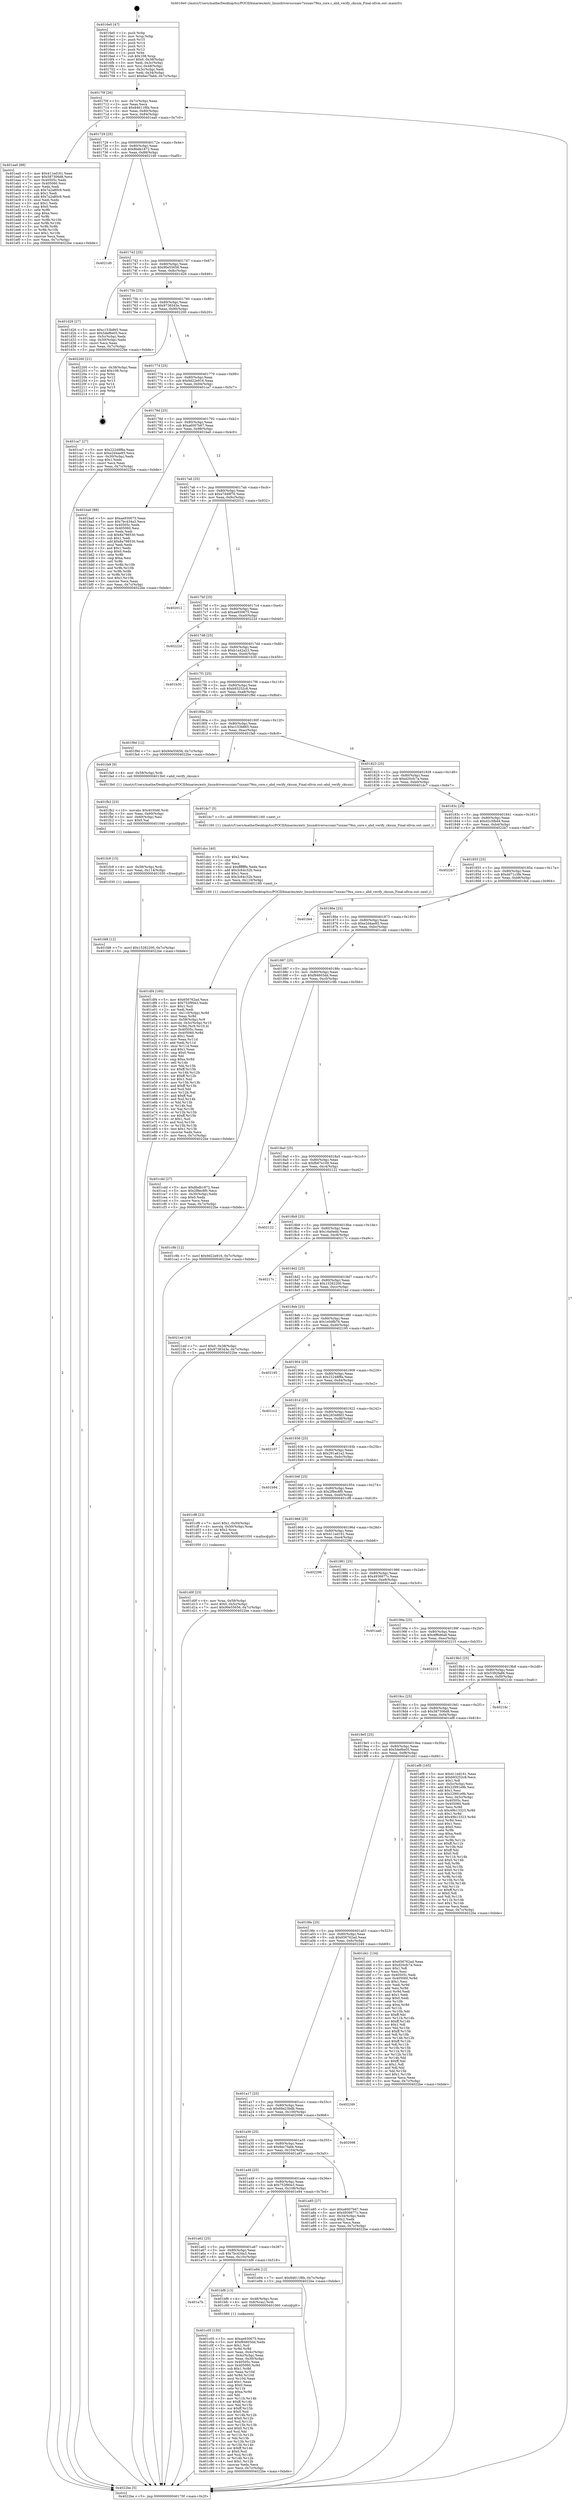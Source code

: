digraph "0x4016e0" {
  label = "0x4016e0 (/mnt/c/Users/mathe/Desktop/tcc/POCII/binaries/extr_linuxdriversscsiaic7xxxaic79xx_core.c_ahd_verify_cksum_Final-ollvm.out::main(0))"
  labelloc = "t"
  node[shape=record]

  Entry [label="",width=0.3,height=0.3,shape=circle,fillcolor=black,style=filled]
  "0x40170f" [label="{
     0x40170f [26]\l
     | [instrs]\l
     &nbsp;&nbsp;0x40170f \<+3\>: mov -0x7c(%rbp),%eax\l
     &nbsp;&nbsp;0x401712 \<+2\>: mov %eax,%ecx\l
     &nbsp;&nbsp;0x401714 \<+6\>: sub $0x84611f6b,%ecx\l
     &nbsp;&nbsp;0x40171a \<+3\>: mov %eax,-0x80(%rbp)\l
     &nbsp;&nbsp;0x40171d \<+6\>: mov %ecx,-0x84(%rbp)\l
     &nbsp;&nbsp;0x401723 \<+6\>: je 0000000000401ea0 \<main+0x7c0\>\l
  }"]
  "0x401ea0" [label="{
     0x401ea0 [88]\l
     | [instrs]\l
     &nbsp;&nbsp;0x401ea0 \<+5\>: mov $0x411ed161,%eax\l
     &nbsp;&nbsp;0x401ea5 \<+5\>: mov $0x587306d8,%ecx\l
     &nbsp;&nbsp;0x401eaa \<+7\>: mov 0x40505c,%edx\l
     &nbsp;&nbsp;0x401eb1 \<+7\>: mov 0x405060,%esi\l
     &nbsp;&nbsp;0x401eb8 \<+2\>: mov %edx,%edi\l
     &nbsp;&nbsp;0x401eba \<+6\>: sub $0x7a2a80c9,%edi\l
     &nbsp;&nbsp;0x401ec0 \<+3\>: sub $0x1,%edi\l
     &nbsp;&nbsp;0x401ec3 \<+6\>: add $0x7a2a80c9,%edi\l
     &nbsp;&nbsp;0x401ec9 \<+3\>: imul %edi,%edx\l
     &nbsp;&nbsp;0x401ecc \<+3\>: and $0x1,%edx\l
     &nbsp;&nbsp;0x401ecf \<+3\>: cmp $0x0,%edx\l
     &nbsp;&nbsp;0x401ed2 \<+4\>: sete %r8b\l
     &nbsp;&nbsp;0x401ed6 \<+3\>: cmp $0xa,%esi\l
     &nbsp;&nbsp;0x401ed9 \<+4\>: setl %r9b\l
     &nbsp;&nbsp;0x401edd \<+3\>: mov %r8b,%r10b\l
     &nbsp;&nbsp;0x401ee0 \<+3\>: and %r9b,%r10b\l
     &nbsp;&nbsp;0x401ee3 \<+3\>: xor %r9b,%r8b\l
     &nbsp;&nbsp;0x401ee6 \<+3\>: or %r8b,%r10b\l
     &nbsp;&nbsp;0x401ee9 \<+4\>: test $0x1,%r10b\l
     &nbsp;&nbsp;0x401eed \<+3\>: cmovne %ecx,%eax\l
     &nbsp;&nbsp;0x401ef0 \<+3\>: mov %eax,-0x7c(%rbp)\l
     &nbsp;&nbsp;0x401ef3 \<+5\>: jmp 00000000004022be \<main+0xbde\>\l
  }"]
  "0x401729" [label="{
     0x401729 [25]\l
     | [instrs]\l
     &nbsp;&nbsp;0x401729 \<+5\>: jmp 000000000040172e \<main+0x4e\>\l
     &nbsp;&nbsp;0x40172e \<+3\>: mov -0x80(%rbp),%eax\l
     &nbsp;&nbsp;0x401731 \<+5\>: sub $0x8bdb1872,%eax\l
     &nbsp;&nbsp;0x401736 \<+6\>: mov %eax,-0x88(%rbp)\l
     &nbsp;&nbsp;0x40173c \<+6\>: je 00000000004021d0 \<main+0xaf0\>\l
  }"]
  Exit [label="",width=0.3,height=0.3,shape=circle,fillcolor=black,style=filled,peripheries=2]
  "0x4021d0" [label="{
     0x4021d0\l
  }", style=dashed]
  "0x401742" [label="{
     0x401742 [25]\l
     | [instrs]\l
     &nbsp;&nbsp;0x401742 \<+5\>: jmp 0000000000401747 \<main+0x67\>\l
     &nbsp;&nbsp;0x401747 \<+3\>: mov -0x80(%rbp),%eax\l
     &nbsp;&nbsp;0x40174a \<+5\>: sub $0x90e55656,%eax\l
     &nbsp;&nbsp;0x40174f \<+6\>: mov %eax,-0x8c(%rbp)\l
     &nbsp;&nbsp;0x401755 \<+6\>: je 0000000000401d26 \<main+0x646\>\l
  }"]
  "0x401fd8" [label="{
     0x401fd8 [12]\l
     | [instrs]\l
     &nbsp;&nbsp;0x401fd8 \<+7\>: movl $0x15282200,-0x7c(%rbp)\l
     &nbsp;&nbsp;0x401fdf \<+5\>: jmp 00000000004022be \<main+0xbde\>\l
  }"]
  "0x401d26" [label="{
     0x401d26 [27]\l
     | [instrs]\l
     &nbsp;&nbsp;0x401d26 \<+5\>: mov $0xc153b865,%eax\l
     &nbsp;&nbsp;0x401d2b \<+5\>: mov $0x5def6e05,%ecx\l
     &nbsp;&nbsp;0x401d30 \<+3\>: mov -0x5c(%rbp),%edx\l
     &nbsp;&nbsp;0x401d33 \<+3\>: cmp -0x50(%rbp),%edx\l
     &nbsp;&nbsp;0x401d36 \<+3\>: cmovl %ecx,%eax\l
     &nbsp;&nbsp;0x401d39 \<+3\>: mov %eax,-0x7c(%rbp)\l
     &nbsp;&nbsp;0x401d3c \<+5\>: jmp 00000000004022be \<main+0xbde\>\l
  }"]
  "0x40175b" [label="{
     0x40175b [25]\l
     | [instrs]\l
     &nbsp;&nbsp;0x40175b \<+5\>: jmp 0000000000401760 \<main+0x80\>\l
     &nbsp;&nbsp;0x401760 \<+3\>: mov -0x80(%rbp),%eax\l
     &nbsp;&nbsp;0x401763 \<+5\>: sub $0x9738343e,%eax\l
     &nbsp;&nbsp;0x401768 \<+6\>: mov %eax,-0x90(%rbp)\l
     &nbsp;&nbsp;0x40176e \<+6\>: je 0000000000402200 \<main+0xb20\>\l
  }"]
  "0x401fc9" [label="{
     0x401fc9 [15]\l
     | [instrs]\l
     &nbsp;&nbsp;0x401fc9 \<+4\>: mov -0x58(%rbp),%rdi\l
     &nbsp;&nbsp;0x401fcd \<+6\>: mov %eax,-0x114(%rbp)\l
     &nbsp;&nbsp;0x401fd3 \<+5\>: call 0000000000401030 \<free@plt\>\l
     | [calls]\l
     &nbsp;&nbsp;0x401030 \{1\} (unknown)\l
  }"]
  "0x402200" [label="{
     0x402200 [21]\l
     | [instrs]\l
     &nbsp;&nbsp;0x402200 \<+3\>: mov -0x38(%rbp),%eax\l
     &nbsp;&nbsp;0x402203 \<+7\>: add $0x108,%rsp\l
     &nbsp;&nbsp;0x40220a \<+1\>: pop %rbx\l
     &nbsp;&nbsp;0x40220b \<+2\>: pop %r12\l
     &nbsp;&nbsp;0x40220d \<+2\>: pop %r13\l
     &nbsp;&nbsp;0x40220f \<+2\>: pop %r14\l
     &nbsp;&nbsp;0x402211 \<+2\>: pop %r15\l
     &nbsp;&nbsp;0x402213 \<+1\>: pop %rbp\l
     &nbsp;&nbsp;0x402214 \<+1\>: ret\l
  }"]
  "0x401774" [label="{
     0x401774 [25]\l
     | [instrs]\l
     &nbsp;&nbsp;0x401774 \<+5\>: jmp 0000000000401779 \<main+0x99\>\l
     &nbsp;&nbsp;0x401779 \<+3\>: mov -0x80(%rbp),%eax\l
     &nbsp;&nbsp;0x40177c \<+5\>: sub $0x9d22e916,%eax\l
     &nbsp;&nbsp;0x401781 \<+6\>: mov %eax,-0x94(%rbp)\l
     &nbsp;&nbsp;0x401787 \<+6\>: je 0000000000401ca7 \<main+0x5c7\>\l
  }"]
  "0x401fb2" [label="{
     0x401fb2 [23]\l
     | [instrs]\l
     &nbsp;&nbsp;0x401fb2 \<+10\>: movabs $0x4030d6,%rdi\l
     &nbsp;&nbsp;0x401fbc \<+3\>: mov %eax,-0x60(%rbp)\l
     &nbsp;&nbsp;0x401fbf \<+3\>: mov -0x60(%rbp),%esi\l
     &nbsp;&nbsp;0x401fc2 \<+2\>: mov $0x0,%al\l
     &nbsp;&nbsp;0x401fc4 \<+5\>: call 0000000000401040 \<printf@plt\>\l
     | [calls]\l
     &nbsp;&nbsp;0x401040 \{1\} (unknown)\l
  }"]
  "0x401ca7" [label="{
     0x401ca7 [27]\l
     | [instrs]\l
     &nbsp;&nbsp;0x401ca7 \<+5\>: mov $0x22248f8a,%eax\l
     &nbsp;&nbsp;0x401cac \<+5\>: mov $0xe2d4ae85,%ecx\l
     &nbsp;&nbsp;0x401cb1 \<+3\>: mov -0x30(%rbp),%edx\l
     &nbsp;&nbsp;0x401cb4 \<+3\>: cmp $0x1,%edx\l
     &nbsp;&nbsp;0x401cb7 \<+3\>: cmovl %ecx,%eax\l
     &nbsp;&nbsp;0x401cba \<+3\>: mov %eax,-0x7c(%rbp)\l
     &nbsp;&nbsp;0x401cbd \<+5\>: jmp 00000000004022be \<main+0xbde\>\l
  }"]
  "0x40178d" [label="{
     0x40178d [25]\l
     | [instrs]\l
     &nbsp;&nbsp;0x40178d \<+5\>: jmp 0000000000401792 \<main+0xb2\>\l
     &nbsp;&nbsp;0x401792 \<+3\>: mov -0x80(%rbp),%eax\l
     &nbsp;&nbsp;0x401795 \<+5\>: sub $0xa6007b67,%eax\l
     &nbsp;&nbsp;0x40179a \<+6\>: mov %eax,-0x98(%rbp)\l
     &nbsp;&nbsp;0x4017a0 \<+6\>: je 0000000000401ba0 \<main+0x4c0\>\l
  }"]
  "0x401df4" [label="{
     0x401df4 [160]\l
     | [instrs]\l
     &nbsp;&nbsp;0x401df4 \<+5\>: mov $0x656762ad,%ecx\l
     &nbsp;&nbsp;0x401df9 \<+5\>: mov $0x752f90e3,%edx\l
     &nbsp;&nbsp;0x401dfe \<+3\>: mov $0x1,%sil\l
     &nbsp;&nbsp;0x401e01 \<+2\>: xor %edi,%edi\l
     &nbsp;&nbsp;0x401e03 \<+7\>: mov -0x110(%rbp),%r8d\l
     &nbsp;&nbsp;0x401e0a \<+4\>: imul %eax,%r8d\l
     &nbsp;&nbsp;0x401e0e \<+4\>: mov -0x58(%rbp),%r9\l
     &nbsp;&nbsp;0x401e12 \<+4\>: movslq -0x5c(%rbp),%r10\l
     &nbsp;&nbsp;0x401e16 \<+4\>: mov %r8d,(%r9,%r10,4)\l
     &nbsp;&nbsp;0x401e1a \<+7\>: mov 0x40505c,%eax\l
     &nbsp;&nbsp;0x401e21 \<+8\>: mov 0x405060,%r8d\l
     &nbsp;&nbsp;0x401e29 \<+3\>: sub $0x1,%edi\l
     &nbsp;&nbsp;0x401e2c \<+3\>: mov %eax,%r11d\l
     &nbsp;&nbsp;0x401e2f \<+3\>: add %edi,%r11d\l
     &nbsp;&nbsp;0x401e32 \<+4\>: imul %r11d,%eax\l
     &nbsp;&nbsp;0x401e36 \<+3\>: and $0x1,%eax\l
     &nbsp;&nbsp;0x401e39 \<+3\>: cmp $0x0,%eax\l
     &nbsp;&nbsp;0x401e3c \<+3\>: sete %bl\l
     &nbsp;&nbsp;0x401e3f \<+4\>: cmp $0xa,%r8d\l
     &nbsp;&nbsp;0x401e43 \<+4\>: setl %r14b\l
     &nbsp;&nbsp;0x401e47 \<+3\>: mov %bl,%r15b\l
     &nbsp;&nbsp;0x401e4a \<+4\>: xor $0xff,%r15b\l
     &nbsp;&nbsp;0x401e4e \<+3\>: mov %r14b,%r12b\l
     &nbsp;&nbsp;0x401e51 \<+4\>: xor $0xff,%r12b\l
     &nbsp;&nbsp;0x401e55 \<+4\>: xor $0x1,%sil\l
     &nbsp;&nbsp;0x401e59 \<+3\>: mov %r15b,%r13b\l
     &nbsp;&nbsp;0x401e5c \<+4\>: and $0xff,%r13b\l
     &nbsp;&nbsp;0x401e60 \<+3\>: and %sil,%bl\l
     &nbsp;&nbsp;0x401e63 \<+3\>: mov %r12b,%al\l
     &nbsp;&nbsp;0x401e66 \<+2\>: and $0xff,%al\l
     &nbsp;&nbsp;0x401e68 \<+3\>: and %sil,%r14b\l
     &nbsp;&nbsp;0x401e6b \<+3\>: or %bl,%r13b\l
     &nbsp;&nbsp;0x401e6e \<+3\>: or %r14b,%al\l
     &nbsp;&nbsp;0x401e71 \<+3\>: xor %al,%r13b\l
     &nbsp;&nbsp;0x401e74 \<+3\>: or %r12b,%r15b\l
     &nbsp;&nbsp;0x401e77 \<+4\>: xor $0xff,%r15b\l
     &nbsp;&nbsp;0x401e7b \<+4\>: or $0x1,%sil\l
     &nbsp;&nbsp;0x401e7f \<+3\>: and %sil,%r15b\l
     &nbsp;&nbsp;0x401e82 \<+3\>: or %r15b,%r13b\l
     &nbsp;&nbsp;0x401e85 \<+4\>: test $0x1,%r13b\l
     &nbsp;&nbsp;0x401e89 \<+3\>: cmovne %edx,%ecx\l
     &nbsp;&nbsp;0x401e8c \<+3\>: mov %ecx,-0x7c(%rbp)\l
     &nbsp;&nbsp;0x401e8f \<+5\>: jmp 00000000004022be \<main+0xbde\>\l
  }"]
  "0x401ba0" [label="{
     0x401ba0 [88]\l
     | [instrs]\l
     &nbsp;&nbsp;0x401ba0 \<+5\>: mov $0xae930675,%eax\l
     &nbsp;&nbsp;0x401ba5 \<+5\>: mov $0x7bc434a3,%ecx\l
     &nbsp;&nbsp;0x401baa \<+7\>: mov 0x40505c,%edx\l
     &nbsp;&nbsp;0x401bb1 \<+7\>: mov 0x405060,%esi\l
     &nbsp;&nbsp;0x401bb8 \<+2\>: mov %edx,%edi\l
     &nbsp;&nbsp;0x401bba \<+6\>: sub $0x8a798530,%edi\l
     &nbsp;&nbsp;0x401bc0 \<+3\>: sub $0x1,%edi\l
     &nbsp;&nbsp;0x401bc3 \<+6\>: add $0x8a798530,%edi\l
     &nbsp;&nbsp;0x401bc9 \<+3\>: imul %edi,%edx\l
     &nbsp;&nbsp;0x401bcc \<+3\>: and $0x1,%edx\l
     &nbsp;&nbsp;0x401bcf \<+3\>: cmp $0x0,%edx\l
     &nbsp;&nbsp;0x401bd2 \<+4\>: sete %r8b\l
     &nbsp;&nbsp;0x401bd6 \<+3\>: cmp $0xa,%esi\l
     &nbsp;&nbsp;0x401bd9 \<+4\>: setl %r9b\l
     &nbsp;&nbsp;0x401bdd \<+3\>: mov %r8b,%r10b\l
     &nbsp;&nbsp;0x401be0 \<+3\>: and %r9b,%r10b\l
     &nbsp;&nbsp;0x401be3 \<+3\>: xor %r9b,%r8b\l
     &nbsp;&nbsp;0x401be6 \<+3\>: or %r8b,%r10b\l
     &nbsp;&nbsp;0x401be9 \<+4\>: test $0x1,%r10b\l
     &nbsp;&nbsp;0x401bed \<+3\>: cmovne %ecx,%eax\l
     &nbsp;&nbsp;0x401bf0 \<+3\>: mov %eax,-0x7c(%rbp)\l
     &nbsp;&nbsp;0x401bf3 \<+5\>: jmp 00000000004022be \<main+0xbde\>\l
  }"]
  "0x4017a6" [label="{
     0x4017a6 [25]\l
     | [instrs]\l
     &nbsp;&nbsp;0x4017a6 \<+5\>: jmp 00000000004017ab \<main+0xcb\>\l
     &nbsp;&nbsp;0x4017ab \<+3\>: mov -0x80(%rbp),%eax\l
     &nbsp;&nbsp;0x4017ae \<+5\>: sub $0xa7d49f76,%eax\l
     &nbsp;&nbsp;0x4017b3 \<+6\>: mov %eax,-0x9c(%rbp)\l
     &nbsp;&nbsp;0x4017b9 \<+6\>: je 0000000000402012 \<main+0x932\>\l
  }"]
  "0x401dcc" [label="{
     0x401dcc [40]\l
     | [instrs]\l
     &nbsp;&nbsp;0x401dcc \<+5\>: mov $0x2,%ecx\l
     &nbsp;&nbsp;0x401dd1 \<+1\>: cltd\l
     &nbsp;&nbsp;0x401dd2 \<+2\>: idiv %ecx\l
     &nbsp;&nbsp;0x401dd4 \<+6\>: imul $0xfffffffe,%edx,%ecx\l
     &nbsp;&nbsp;0x401dda \<+6\>: add $0x3c64c32b,%ecx\l
     &nbsp;&nbsp;0x401de0 \<+3\>: add $0x1,%ecx\l
     &nbsp;&nbsp;0x401de3 \<+6\>: sub $0x3c64c32b,%ecx\l
     &nbsp;&nbsp;0x401de9 \<+6\>: mov %ecx,-0x110(%rbp)\l
     &nbsp;&nbsp;0x401def \<+5\>: call 0000000000401160 \<next_i\>\l
     | [calls]\l
     &nbsp;&nbsp;0x401160 \{1\} (/mnt/c/Users/mathe/Desktop/tcc/POCII/binaries/extr_linuxdriversscsiaic7xxxaic79xx_core.c_ahd_verify_cksum_Final-ollvm.out::next_i)\l
  }"]
  "0x402012" [label="{
     0x402012\l
  }", style=dashed]
  "0x4017bf" [label="{
     0x4017bf [25]\l
     | [instrs]\l
     &nbsp;&nbsp;0x4017bf \<+5\>: jmp 00000000004017c4 \<main+0xe4\>\l
     &nbsp;&nbsp;0x4017c4 \<+3\>: mov -0x80(%rbp),%eax\l
     &nbsp;&nbsp;0x4017c7 \<+5\>: sub $0xae930675,%eax\l
     &nbsp;&nbsp;0x4017cc \<+6\>: mov %eax,-0xa0(%rbp)\l
     &nbsp;&nbsp;0x4017d2 \<+6\>: je 000000000040222d \<main+0xb4d\>\l
  }"]
  "0x401d0f" [label="{
     0x401d0f [23]\l
     | [instrs]\l
     &nbsp;&nbsp;0x401d0f \<+4\>: mov %rax,-0x58(%rbp)\l
     &nbsp;&nbsp;0x401d13 \<+7\>: movl $0x0,-0x5c(%rbp)\l
     &nbsp;&nbsp;0x401d1a \<+7\>: movl $0x90e55656,-0x7c(%rbp)\l
     &nbsp;&nbsp;0x401d21 \<+5\>: jmp 00000000004022be \<main+0xbde\>\l
  }"]
  "0x40222d" [label="{
     0x40222d\l
  }", style=dashed]
  "0x4017d8" [label="{
     0x4017d8 [25]\l
     | [instrs]\l
     &nbsp;&nbsp;0x4017d8 \<+5\>: jmp 00000000004017dd \<main+0xfd\>\l
     &nbsp;&nbsp;0x4017dd \<+3\>: mov -0x80(%rbp),%eax\l
     &nbsp;&nbsp;0x4017e0 \<+5\>: sub $0xb1a42a23,%eax\l
     &nbsp;&nbsp;0x4017e5 \<+6\>: mov %eax,-0xa4(%rbp)\l
     &nbsp;&nbsp;0x4017eb \<+6\>: je 0000000000401b30 \<main+0x450\>\l
  }"]
  "0x401c05" [label="{
     0x401c05 [150]\l
     | [instrs]\l
     &nbsp;&nbsp;0x401c05 \<+5\>: mov $0xae930675,%ecx\l
     &nbsp;&nbsp;0x401c0a \<+5\>: mov $0xf94603dd,%edx\l
     &nbsp;&nbsp;0x401c0f \<+3\>: mov $0x1,%sil\l
     &nbsp;&nbsp;0x401c12 \<+3\>: xor %r8d,%r8d\l
     &nbsp;&nbsp;0x401c15 \<+3\>: mov %eax,-0x4c(%rbp)\l
     &nbsp;&nbsp;0x401c18 \<+3\>: mov -0x4c(%rbp),%eax\l
     &nbsp;&nbsp;0x401c1b \<+3\>: mov %eax,-0x30(%rbp)\l
     &nbsp;&nbsp;0x401c1e \<+7\>: mov 0x40505c,%eax\l
     &nbsp;&nbsp;0x401c25 \<+8\>: mov 0x405060,%r9d\l
     &nbsp;&nbsp;0x401c2d \<+4\>: sub $0x1,%r8d\l
     &nbsp;&nbsp;0x401c31 \<+3\>: mov %eax,%r10d\l
     &nbsp;&nbsp;0x401c34 \<+3\>: add %r8d,%r10d\l
     &nbsp;&nbsp;0x401c37 \<+4\>: imul %r10d,%eax\l
     &nbsp;&nbsp;0x401c3b \<+3\>: and $0x1,%eax\l
     &nbsp;&nbsp;0x401c3e \<+3\>: cmp $0x0,%eax\l
     &nbsp;&nbsp;0x401c41 \<+4\>: sete %r11b\l
     &nbsp;&nbsp;0x401c45 \<+4\>: cmp $0xa,%r9d\l
     &nbsp;&nbsp;0x401c49 \<+3\>: setl %bl\l
     &nbsp;&nbsp;0x401c4c \<+3\>: mov %r11b,%r14b\l
     &nbsp;&nbsp;0x401c4f \<+4\>: xor $0xff,%r14b\l
     &nbsp;&nbsp;0x401c53 \<+3\>: mov %bl,%r15b\l
     &nbsp;&nbsp;0x401c56 \<+4\>: xor $0xff,%r15b\l
     &nbsp;&nbsp;0x401c5a \<+4\>: xor $0x0,%sil\l
     &nbsp;&nbsp;0x401c5e \<+3\>: mov %r14b,%r12b\l
     &nbsp;&nbsp;0x401c61 \<+4\>: and $0x0,%r12b\l
     &nbsp;&nbsp;0x401c65 \<+3\>: and %sil,%r11b\l
     &nbsp;&nbsp;0x401c68 \<+3\>: mov %r15b,%r13b\l
     &nbsp;&nbsp;0x401c6b \<+4\>: and $0x0,%r13b\l
     &nbsp;&nbsp;0x401c6f \<+3\>: and %sil,%bl\l
     &nbsp;&nbsp;0x401c72 \<+3\>: or %r11b,%r12b\l
     &nbsp;&nbsp;0x401c75 \<+3\>: or %bl,%r13b\l
     &nbsp;&nbsp;0x401c78 \<+3\>: xor %r13b,%r12b\l
     &nbsp;&nbsp;0x401c7b \<+3\>: or %r15b,%r14b\l
     &nbsp;&nbsp;0x401c7e \<+4\>: xor $0xff,%r14b\l
     &nbsp;&nbsp;0x401c82 \<+4\>: or $0x0,%sil\l
     &nbsp;&nbsp;0x401c86 \<+3\>: and %sil,%r14b\l
     &nbsp;&nbsp;0x401c89 \<+3\>: or %r14b,%r12b\l
     &nbsp;&nbsp;0x401c8c \<+4\>: test $0x1,%r12b\l
     &nbsp;&nbsp;0x401c90 \<+3\>: cmovne %edx,%ecx\l
     &nbsp;&nbsp;0x401c93 \<+3\>: mov %ecx,-0x7c(%rbp)\l
     &nbsp;&nbsp;0x401c96 \<+5\>: jmp 00000000004022be \<main+0xbde\>\l
  }"]
  "0x401b30" [label="{
     0x401b30\l
  }", style=dashed]
  "0x4017f1" [label="{
     0x4017f1 [25]\l
     | [instrs]\l
     &nbsp;&nbsp;0x4017f1 \<+5\>: jmp 00000000004017f6 \<main+0x116\>\l
     &nbsp;&nbsp;0x4017f6 \<+3\>: mov -0x80(%rbp),%eax\l
     &nbsp;&nbsp;0x4017f9 \<+5\>: sub $0xb93252c8,%eax\l
     &nbsp;&nbsp;0x4017fe \<+6\>: mov %eax,-0xa8(%rbp)\l
     &nbsp;&nbsp;0x401804 \<+6\>: je 0000000000401f9d \<main+0x8bd\>\l
  }"]
  "0x401a7b" [label="{
     0x401a7b\l
  }", style=dashed]
  "0x401f9d" [label="{
     0x401f9d [12]\l
     | [instrs]\l
     &nbsp;&nbsp;0x401f9d \<+7\>: movl $0x90e55656,-0x7c(%rbp)\l
     &nbsp;&nbsp;0x401fa4 \<+5\>: jmp 00000000004022be \<main+0xbde\>\l
  }"]
  "0x40180a" [label="{
     0x40180a [25]\l
     | [instrs]\l
     &nbsp;&nbsp;0x40180a \<+5\>: jmp 000000000040180f \<main+0x12f\>\l
     &nbsp;&nbsp;0x40180f \<+3\>: mov -0x80(%rbp),%eax\l
     &nbsp;&nbsp;0x401812 \<+5\>: sub $0xc153b865,%eax\l
     &nbsp;&nbsp;0x401817 \<+6\>: mov %eax,-0xac(%rbp)\l
     &nbsp;&nbsp;0x40181d \<+6\>: je 0000000000401fa9 \<main+0x8c9\>\l
  }"]
  "0x401bf8" [label="{
     0x401bf8 [13]\l
     | [instrs]\l
     &nbsp;&nbsp;0x401bf8 \<+4\>: mov -0x48(%rbp),%rax\l
     &nbsp;&nbsp;0x401bfc \<+4\>: mov 0x8(%rax),%rdi\l
     &nbsp;&nbsp;0x401c00 \<+5\>: call 0000000000401060 \<atoi@plt\>\l
     | [calls]\l
     &nbsp;&nbsp;0x401060 \{1\} (unknown)\l
  }"]
  "0x401fa9" [label="{
     0x401fa9 [9]\l
     | [instrs]\l
     &nbsp;&nbsp;0x401fa9 \<+4\>: mov -0x58(%rbp),%rdi\l
     &nbsp;&nbsp;0x401fad \<+5\>: call 00000000004013b0 \<ahd_verify_cksum\>\l
     | [calls]\l
     &nbsp;&nbsp;0x4013b0 \{1\} (/mnt/c/Users/mathe/Desktop/tcc/POCII/binaries/extr_linuxdriversscsiaic7xxxaic79xx_core.c_ahd_verify_cksum_Final-ollvm.out::ahd_verify_cksum)\l
  }"]
  "0x401823" [label="{
     0x401823 [25]\l
     | [instrs]\l
     &nbsp;&nbsp;0x401823 \<+5\>: jmp 0000000000401828 \<main+0x148\>\l
     &nbsp;&nbsp;0x401828 \<+3\>: mov -0x80(%rbp),%eax\l
     &nbsp;&nbsp;0x40182b \<+5\>: sub $0xd20cfc7a,%eax\l
     &nbsp;&nbsp;0x401830 \<+6\>: mov %eax,-0xb0(%rbp)\l
     &nbsp;&nbsp;0x401836 \<+6\>: je 0000000000401dc7 \<main+0x6e7\>\l
  }"]
  "0x401a62" [label="{
     0x401a62 [25]\l
     | [instrs]\l
     &nbsp;&nbsp;0x401a62 \<+5\>: jmp 0000000000401a67 \<main+0x387\>\l
     &nbsp;&nbsp;0x401a67 \<+3\>: mov -0x80(%rbp),%eax\l
     &nbsp;&nbsp;0x401a6a \<+5\>: sub $0x7bc434a3,%eax\l
     &nbsp;&nbsp;0x401a6f \<+6\>: mov %eax,-0x10c(%rbp)\l
     &nbsp;&nbsp;0x401a75 \<+6\>: je 0000000000401bf8 \<main+0x518\>\l
  }"]
  "0x401dc7" [label="{
     0x401dc7 [5]\l
     | [instrs]\l
     &nbsp;&nbsp;0x401dc7 \<+5\>: call 0000000000401160 \<next_i\>\l
     | [calls]\l
     &nbsp;&nbsp;0x401160 \{1\} (/mnt/c/Users/mathe/Desktop/tcc/POCII/binaries/extr_linuxdriversscsiaic7xxxaic79xx_core.c_ahd_verify_cksum_Final-ollvm.out::next_i)\l
  }"]
  "0x40183c" [label="{
     0x40183c [25]\l
     | [instrs]\l
     &nbsp;&nbsp;0x40183c \<+5\>: jmp 0000000000401841 \<main+0x161\>\l
     &nbsp;&nbsp;0x401841 \<+3\>: mov -0x80(%rbp),%eax\l
     &nbsp;&nbsp;0x401844 \<+5\>: sub $0xd2c5fbd4,%eax\l
     &nbsp;&nbsp;0x401849 \<+6\>: mov %eax,-0xb4(%rbp)\l
     &nbsp;&nbsp;0x40184f \<+6\>: je 00000000004022b7 \<main+0xbd7\>\l
  }"]
  "0x401e94" [label="{
     0x401e94 [12]\l
     | [instrs]\l
     &nbsp;&nbsp;0x401e94 \<+7\>: movl $0x84611f6b,-0x7c(%rbp)\l
     &nbsp;&nbsp;0x401e9b \<+5\>: jmp 00000000004022be \<main+0xbde\>\l
  }"]
  "0x4022b7" [label="{
     0x4022b7\l
  }", style=dashed]
  "0x401855" [label="{
     0x401855 [25]\l
     | [instrs]\l
     &nbsp;&nbsp;0x401855 \<+5\>: jmp 000000000040185a \<main+0x17a\>\l
     &nbsp;&nbsp;0x40185a \<+3\>: mov -0x80(%rbp),%eax\l
     &nbsp;&nbsp;0x40185d \<+5\>: sub $0xdd71c3fe,%eax\l
     &nbsp;&nbsp;0x401862 \<+6\>: mov %eax,-0xb8(%rbp)\l
     &nbsp;&nbsp;0x401868 \<+6\>: je 0000000000401fe4 \<main+0x904\>\l
  }"]
  "0x4016e0" [label="{
     0x4016e0 [47]\l
     | [instrs]\l
     &nbsp;&nbsp;0x4016e0 \<+1\>: push %rbp\l
     &nbsp;&nbsp;0x4016e1 \<+3\>: mov %rsp,%rbp\l
     &nbsp;&nbsp;0x4016e4 \<+2\>: push %r15\l
     &nbsp;&nbsp;0x4016e6 \<+2\>: push %r14\l
     &nbsp;&nbsp;0x4016e8 \<+2\>: push %r13\l
     &nbsp;&nbsp;0x4016ea \<+2\>: push %r12\l
     &nbsp;&nbsp;0x4016ec \<+1\>: push %rbx\l
     &nbsp;&nbsp;0x4016ed \<+7\>: sub $0x108,%rsp\l
     &nbsp;&nbsp;0x4016f4 \<+7\>: movl $0x0,-0x38(%rbp)\l
     &nbsp;&nbsp;0x4016fb \<+3\>: mov %edi,-0x3c(%rbp)\l
     &nbsp;&nbsp;0x4016fe \<+4\>: mov %rsi,-0x48(%rbp)\l
     &nbsp;&nbsp;0x401702 \<+3\>: mov -0x3c(%rbp),%edi\l
     &nbsp;&nbsp;0x401705 \<+3\>: mov %edi,-0x34(%rbp)\l
     &nbsp;&nbsp;0x401708 \<+7\>: movl $0x6ec7fabb,-0x7c(%rbp)\l
  }"]
  "0x401fe4" [label="{
     0x401fe4\l
  }", style=dashed]
  "0x40186e" [label="{
     0x40186e [25]\l
     | [instrs]\l
     &nbsp;&nbsp;0x40186e \<+5\>: jmp 0000000000401873 \<main+0x193\>\l
     &nbsp;&nbsp;0x401873 \<+3\>: mov -0x80(%rbp),%eax\l
     &nbsp;&nbsp;0x401876 \<+5\>: sub $0xe2d4ae85,%eax\l
     &nbsp;&nbsp;0x40187b \<+6\>: mov %eax,-0xbc(%rbp)\l
     &nbsp;&nbsp;0x401881 \<+6\>: je 0000000000401cdd \<main+0x5fd\>\l
  }"]
  "0x4022be" [label="{
     0x4022be [5]\l
     | [instrs]\l
     &nbsp;&nbsp;0x4022be \<+5\>: jmp 000000000040170f \<main+0x2f\>\l
  }"]
  "0x401cdd" [label="{
     0x401cdd [27]\l
     | [instrs]\l
     &nbsp;&nbsp;0x401cdd \<+5\>: mov $0x8bdb1872,%eax\l
     &nbsp;&nbsp;0x401ce2 \<+5\>: mov $0x2f8ec8f0,%ecx\l
     &nbsp;&nbsp;0x401ce7 \<+3\>: mov -0x30(%rbp),%edx\l
     &nbsp;&nbsp;0x401cea \<+3\>: cmp $0x0,%edx\l
     &nbsp;&nbsp;0x401ced \<+3\>: cmove %ecx,%eax\l
     &nbsp;&nbsp;0x401cf0 \<+3\>: mov %eax,-0x7c(%rbp)\l
     &nbsp;&nbsp;0x401cf3 \<+5\>: jmp 00000000004022be \<main+0xbde\>\l
  }"]
  "0x401887" [label="{
     0x401887 [25]\l
     | [instrs]\l
     &nbsp;&nbsp;0x401887 \<+5\>: jmp 000000000040188c \<main+0x1ac\>\l
     &nbsp;&nbsp;0x40188c \<+3\>: mov -0x80(%rbp),%eax\l
     &nbsp;&nbsp;0x40188f \<+5\>: sub $0xf94603dd,%eax\l
     &nbsp;&nbsp;0x401894 \<+6\>: mov %eax,-0xc0(%rbp)\l
     &nbsp;&nbsp;0x40189a \<+6\>: je 0000000000401c9b \<main+0x5bb\>\l
  }"]
  "0x401a49" [label="{
     0x401a49 [25]\l
     | [instrs]\l
     &nbsp;&nbsp;0x401a49 \<+5\>: jmp 0000000000401a4e \<main+0x36e\>\l
     &nbsp;&nbsp;0x401a4e \<+3\>: mov -0x80(%rbp),%eax\l
     &nbsp;&nbsp;0x401a51 \<+5\>: sub $0x752f90e3,%eax\l
     &nbsp;&nbsp;0x401a56 \<+6\>: mov %eax,-0x108(%rbp)\l
     &nbsp;&nbsp;0x401a5c \<+6\>: je 0000000000401e94 \<main+0x7b4\>\l
  }"]
  "0x401c9b" [label="{
     0x401c9b [12]\l
     | [instrs]\l
     &nbsp;&nbsp;0x401c9b \<+7\>: movl $0x9d22e916,-0x7c(%rbp)\l
     &nbsp;&nbsp;0x401ca2 \<+5\>: jmp 00000000004022be \<main+0xbde\>\l
  }"]
  "0x4018a0" [label="{
     0x4018a0 [25]\l
     | [instrs]\l
     &nbsp;&nbsp;0x4018a0 \<+5\>: jmp 00000000004018a5 \<main+0x1c5\>\l
     &nbsp;&nbsp;0x4018a5 \<+3\>: mov -0x80(%rbp),%eax\l
     &nbsp;&nbsp;0x4018a8 \<+5\>: sub $0xfb67e109,%eax\l
     &nbsp;&nbsp;0x4018ad \<+6\>: mov %eax,-0xc4(%rbp)\l
     &nbsp;&nbsp;0x4018b3 \<+6\>: je 0000000000402122 \<main+0xa42\>\l
  }"]
  "0x401a85" [label="{
     0x401a85 [27]\l
     | [instrs]\l
     &nbsp;&nbsp;0x401a85 \<+5\>: mov $0xa6007b67,%eax\l
     &nbsp;&nbsp;0x401a8a \<+5\>: mov $0x4936677c,%ecx\l
     &nbsp;&nbsp;0x401a8f \<+3\>: mov -0x34(%rbp),%edx\l
     &nbsp;&nbsp;0x401a92 \<+3\>: cmp $0x2,%edx\l
     &nbsp;&nbsp;0x401a95 \<+3\>: cmovne %ecx,%eax\l
     &nbsp;&nbsp;0x401a98 \<+3\>: mov %eax,-0x7c(%rbp)\l
     &nbsp;&nbsp;0x401a9b \<+5\>: jmp 00000000004022be \<main+0xbde\>\l
  }"]
  "0x402122" [label="{
     0x402122\l
  }", style=dashed]
  "0x4018b9" [label="{
     0x4018b9 [25]\l
     | [instrs]\l
     &nbsp;&nbsp;0x4018b9 \<+5\>: jmp 00000000004018be \<main+0x1de\>\l
     &nbsp;&nbsp;0x4018be \<+3\>: mov -0x80(%rbp),%eax\l
     &nbsp;&nbsp;0x4018c1 \<+5\>: sub $0x16a0edd,%eax\l
     &nbsp;&nbsp;0x4018c6 \<+6\>: mov %eax,-0xc8(%rbp)\l
     &nbsp;&nbsp;0x4018cc \<+6\>: je 000000000040217c \<main+0xa9c\>\l
  }"]
  "0x401a30" [label="{
     0x401a30 [25]\l
     | [instrs]\l
     &nbsp;&nbsp;0x401a30 \<+5\>: jmp 0000000000401a35 \<main+0x355\>\l
     &nbsp;&nbsp;0x401a35 \<+3\>: mov -0x80(%rbp),%eax\l
     &nbsp;&nbsp;0x401a38 \<+5\>: sub $0x6ec7fabb,%eax\l
     &nbsp;&nbsp;0x401a3d \<+6\>: mov %eax,-0x104(%rbp)\l
     &nbsp;&nbsp;0x401a43 \<+6\>: je 0000000000401a85 \<main+0x3a5\>\l
  }"]
  "0x40217c" [label="{
     0x40217c\l
  }", style=dashed]
  "0x4018d2" [label="{
     0x4018d2 [25]\l
     | [instrs]\l
     &nbsp;&nbsp;0x4018d2 \<+5\>: jmp 00000000004018d7 \<main+0x1f7\>\l
     &nbsp;&nbsp;0x4018d7 \<+3\>: mov -0x80(%rbp),%eax\l
     &nbsp;&nbsp;0x4018da \<+5\>: sub $0x15282200,%eax\l
     &nbsp;&nbsp;0x4018df \<+6\>: mov %eax,-0xcc(%rbp)\l
     &nbsp;&nbsp;0x4018e5 \<+6\>: je 00000000004021ed \<main+0xb0d\>\l
  }"]
  "0x402098" [label="{
     0x402098\l
  }", style=dashed]
  "0x4021ed" [label="{
     0x4021ed [19]\l
     | [instrs]\l
     &nbsp;&nbsp;0x4021ed \<+7\>: movl $0x0,-0x38(%rbp)\l
     &nbsp;&nbsp;0x4021f4 \<+7\>: movl $0x9738343e,-0x7c(%rbp)\l
     &nbsp;&nbsp;0x4021fb \<+5\>: jmp 00000000004022be \<main+0xbde\>\l
  }"]
  "0x4018eb" [label="{
     0x4018eb [25]\l
     | [instrs]\l
     &nbsp;&nbsp;0x4018eb \<+5\>: jmp 00000000004018f0 \<main+0x210\>\l
     &nbsp;&nbsp;0x4018f0 \<+3\>: mov -0x80(%rbp),%eax\l
     &nbsp;&nbsp;0x4018f3 \<+5\>: sub $0x1e0dfb76,%eax\l
     &nbsp;&nbsp;0x4018f8 \<+6\>: mov %eax,-0xd0(%rbp)\l
     &nbsp;&nbsp;0x4018fe \<+6\>: je 0000000000402195 \<main+0xab5\>\l
  }"]
  "0x401a17" [label="{
     0x401a17 [25]\l
     | [instrs]\l
     &nbsp;&nbsp;0x401a17 \<+5\>: jmp 0000000000401a1c \<main+0x33c\>\l
     &nbsp;&nbsp;0x401a1c \<+3\>: mov -0x80(%rbp),%eax\l
     &nbsp;&nbsp;0x401a1f \<+5\>: sub $0x69a23bdb,%eax\l
     &nbsp;&nbsp;0x401a24 \<+6\>: mov %eax,-0x100(%rbp)\l
     &nbsp;&nbsp;0x401a2a \<+6\>: je 0000000000402098 \<main+0x9b8\>\l
  }"]
  "0x402195" [label="{
     0x402195\l
  }", style=dashed]
  "0x401904" [label="{
     0x401904 [25]\l
     | [instrs]\l
     &nbsp;&nbsp;0x401904 \<+5\>: jmp 0000000000401909 \<main+0x229\>\l
     &nbsp;&nbsp;0x401909 \<+3\>: mov -0x80(%rbp),%eax\l
     &nbsp;&nbsp;0x40190c \<+5\>: sub $0x22248f8a,%eax\l
     &nbsp;&nbsp;0x401911 \<+6\>: mov %eax,-0xd4(%rbp)\l
     &nbsp;&nbsp;0x401917 \<+6\>: je 0000000000401cc2 \<main+0x5e2\>\l
  }"]
  "0x402249" [label="{
     0x402249\l
  }", style=dashed]
  "0x401cc2" [label="{
     0x401cc2\l
  }", style=dashed]
  "0x40191d" [label="{
     0x40191d [25]\l
     | [instrs]\l
     &nbsp;&nbsp;0x40191d \<+5\>: jmp 0000000000401922 \<main+0x242\>\l
     &nbsp;&nbsp;0x401922 \<+3\>: mov -0x80(%rbp),%eax\l
     &nbsp;&nbsp;0x401925 \<+5\>: sub $0x28348fd3,%eax\l
     &nbsp;&nbsp;0x40192a \<+6\>: mov %eax,-0xd8(%rbp)\l
     &nbsp;&nbsp;0x401930 \<+6\>: je 0000000000402107 \<main+0xa27\>\l
  }"]
  "0x4019fe" [label="{
     0x4019fe [25]\l
     | [instrs]\l
     &nbsp;&nbsp;0x4019fe \<+5\>: jmp 0000000000401a03 \<main+0x323\>\l
     &nbsp;&nbsp;0x401a03 \<+3\>: mov -0x80(%rbp),%eax\l
     &nbsp;&nbsp;0x401a06 \<+5\>: sub $0x656762ad,%eax\l
     &nbsp;&nbsp;0x401a0b \<+6\>: mov %eax,-0xfc(%rbp)\l
     &nbsp;&nbsp;0x401a11 \<+6\>: je 0000000000402249 \<main+0xb69\>\l
  }"]
  "0x402107" [label="{
     0x402107\l
  }", style=dashed]
  "0x401936" [label="{
     0x401936 [25]\l
     | [instrs]\l
     &nbsp;&nbsp;0x401936 \<+5\>: jmp 000000000040193b \<main+0x25b\>\l
     &nbsp;&nbsp;0x40193b \<+3\>: mov -0x80(%rbp),%eax\l
     &nbsp;&nbsp;0x40193e \<+5\>: sub $0x291a61a2,%eax\l
     &nbsp;&nbsp;0x401943 \<+6\>: mov %eax,-0xdc(%rbp)\l
     &nbsp;&nbsp;0x401949 \<+6\>: je 0000000000401b94 \<main+0x4b4\>\l
  }"]
  "0x401d41" [label="{
     0x401d41 [134]\l
     | [instrs]\l
     &nbsp;&nbsp;0x401d41 \<+5\>: mov $0x656762ad,%eax\l
     &nbsp;&nbsp;0x401d46 \<+5\>: mov $0xd20cfc7a,%ecx\l
     &nbsp;&nbsp;0x401d4b \<+2\>: mov $0x1,%dl\l
     &nbsp;&nbsp;0x401d4d \<+2\>: xor %esi,%esi\l
     &nbsp;&nbsp;0x401d4f \<+7\>: mov 0x40505c,%edi\l
     &nbsp;&nbsp;0x401d56 \<+8\>: mov 0x405060,%r8d\l
     &nbsp;&nbsp;0x401d5e \<+3\>: sub $0x1,%esi\l
     &nbsp;&nbsp;0x401d61 \<+3\>: mov %edi,%r9d\l
     &nbsp;&nbsp;0x401d64 \<+3\>: add %esi,%r9d\l
     &nbsp;&nbsp;0x401d67 \<+4\>: imul %r9d,%edi\l
     &nbsp;&nbsp;0x401d6b \<+3\>: and $0x1,%edi\l
     &nbsp;&nbsp;0x401d6e \<+3\>: cmp $0x0,%edi\l
     &nbsp;&nbsp;0x401d71 \<+4\>: sete %r10b\l
     &nbsp;&nbsp;0x401d75 \<+4\>: cmp $0xa,%r8d\l
     &nbsp;&nbsp;0x401d79 \<+4\>: setl %r11b\l
     &nbsp;&nbsp;0x401d7d \<+3\>: mov %r10b,%bl\l
     &nbsp;&nbsp;0x401d80 \<+3\>: xor $0xff,%bl\l
     &nbsp;&nbsp;0x401d83 \<+3\>: mov %r11b,%r14b\l
     &nbsp;&nbsp;0x401d86 \<+4\>: xor $0xff,%r14b\l
     &nbsp;&nbsp;0x401d8a \<+3\>: xor $0x1,%dl\l
     &nbsp;&nbsp;0x401d8d \<+3\>: mov %bl,%r15b\l
     &nbsp;&nbsp;0x401d90 \<+4\>: and $0xff,%r15b\l
     &nbsp;&nbsp;0x401d94 \<+3\>: and %dl,%r10b\l
     &nbsp;&nbsp;0x401d97 \<+3\>: mov %r14b,%r12b\l
     &nbsp;&nbsp;0x401d9a \<+4\>: and $0xff,%r12b\l
     &nbsp;&nbsp;0x401d9e \<+3\>: and %dl,%r11b\l
     &nbsp;&nbsp;0x401da1 \<+3\>: or %r10b,%r15b\l
     &nbsp;&nbsp;0x401da4 \<+3\>: or %r11b,%r12b\l
     &nbsp;&nbsp;0x401da7 \<+3\>: xor %r12b,%r15b\l
     &nbsp;&nbsp;0x401daa \<+3\>: or %r14b,%bl\l
     &nbsp;&nbsp;0x401dad \<+3\>: xor $0xff,%bl\l
     &nbsp;&nbsp;0x401db0 \<+3\>: or $0x1,%dl\l
     &nbsp;&nbsp;0x401db3 \<+2\>: and %dl,%bl\l
     &nbsp;&nbsp;0x401db5 \<+3\>: or %bl,%r15b\l
     &nbsp;&nbsp;0x401db8 \<+4\>: test $0x1,%r15b\l
     &nbsp;&nbsp;0x401dbc \<+3\>: cmovne %ecx,%eax\l
     &nbsp;&nbsp;0x401dbf \<+3\>: mov %eax,-0x7c(%rbp)\l
     &nbsp;&nbsp;0x401dc2 \<+5\>: jmp 00000000004022be \<main+0xbde\>\l
  }"]
  "0x401b94" [label="{
     0x401b94\l
  }", style=dashed]
  "0x40194f" [label="{
     0x40194f [25]\l
     | [instrs]\l
     &nbsp;&nbsp;0x40194f \<+5\>: jmp 0000000000401954 \<main+0x274\>\l
     &nbsp;&nbsp;0x401954 \<+3\>: mov -0x80(%rbp),%eax\l
     &nbsp;&nbsp;0x401957 \<+5\>: sub $0x2f8ec8f0,%eax\l
     &nbsp;&nbsp;0x40195c \<+6\>: mov %eax,-0xe0(%rbp)\l
     &nbsp;&nbsp;0x401962 \<+6\>: je 0000000000401cf8 \<main+0x618\>\l
  }"]
  "0x4019e5" [label="{
     0x4019e5 [25]\l
     | [instrs]\l
     &nbsp;&nbsp;0x4019e5 \<+5\>: jmp 00000000004019ea \<main+0x30a\>\l
     &nbsp;&nbsp;0x4019ea \<+3\>: mov -0x80(%rbp),%eax\l
     &nbsp;&nbsp;0x4019ed \<+5\>: sub $0x5def6e05,%eax\l
     &nbsp;&nbsp;0x4019f2 \<+6\>: mov %eax,-0xf8(%rbp)\l
     &nbsp;&nbsp;0x4019f8 \<+6\>: je 0000000000401d41 \<main+0x661\>\l
  }"]
  "0x401cf8" [label="{
     0x401cf8 [23]\l
     | [instrs]\l
     &nbsp;&nbsp;0x401cf8 \<+7\>: movl $0x1,-0x50(%rbp)\l
     &nbsp;&nbsp;0x401cff \<+4\>: movslq -0x50(%rbp),%rax\l
     &nbsp;&nbsp;0x401d03 \<+4\>: shl $0x2,%rax\l
     &nbsp;&nbsp;0x401d07 \<+3\>: mov %rax,%rdi\l
     &nbsp;&nbsp;0x401d0a \<+5\>: call 0000000000401050 \<malloc@plt\>\l
     | [calls]\l
     &nbsp;&nbsp;0x401050 \{1\} (unknown)\l
  }"]
  "0x401968" [label="{
     0x401968 [25]\l
     | [instrs]\l
     &nbsp;&nbsp;0x401968 \<+5\>: jmp 000000000040196d \<main+0x28d\>\l
     &nbsp;&nbsp;0x40196d \<+3\>: mov -0x80(%rbp),%eax\l
     &nbsp;&nbsp;0x401970 \<+5\>: sub $0x411ed161,%eax\l
     &nbsp;&nbsp;0x401975 \<+6\>: mov %eax,-0xe4(%rbp)\l
     &nbsp;&nbsp;0x40197b \<+6\>: je 0000000000402296 \<main+0xbb6\>\l
  }"]
  "0x401ef8" [label="{
     0x401ef8 [165]\l
     | [instrs]\l
     &nbsp;&nbsp;0x401ef8 \<+5\>: mov $0x411ed161,%eax\l
     &nbsp;&nbsp;0x401efd \<+5\>: mov $0xb93252c8,%ecx\l
     &nbsp;&nbsp;0x401f02 \<+2\>: mov $0x1,%dl\l
     &nbsp;&nbsp;0x401f04 \<+3\>: mov -0x5c(%rbp),%esi\l
     &nbsp;&nbsp;0x401f07 \<+6\>: add $0x22991e9b,%esi\l
     &nbsp;&nbsp;0x401f0d \<+3\>: add $0x1,%esi\l
     &nbsp;&nbsp;0x401f10 \<+6\>: sub $0x22991e9b,%esi\l
     &nbsp;&nbsp;0x401f16 \<+3\>: mov %esi,-0x5c(%rbp)\l
     &nbsp;&nbsp;0x401f19 \<+7\>: mov 0x40505c,%esi\l
     &nbsp;&nbsp;0x401f20 \<+7\>: mov 0x405060,%edi\l
     &nbsp;&nbsp;0x401f27 \<+3\>: mov %esi,%r8d\l
     &nbsp;&nbsp;0x401f2a \<+7\>: sub $0x49b13323,%r8d\l
     &nbsp;&nbsp;0x401f31 \<+4\>: sub $0x1,%r8d\l
     &nbsp;&nbsp;0x401f35 \<+7\>: add $0x49b13323,%r8d\l
     &nbsp;&nbsp;0x401f3c \<+4\>: imul %r8d,%esi\l
     &nbsp;&nbsp;0x401f40 \<+3\>: and $0x1,%esi\l
     &nbsp;&nbsp;0x401f43 \<+3\>: cmp $0x0,%esi\l
     &nbsp;&nbsp;0x401f46 \<+4\>: sete %r9b\l
     &nbsp;&nbsp;0x401f4a \<+3\>: cmp $0xa,%edi\l
     &nbsp;&nbsp;0x401f4d \<+4\>: setl %r10b\l
     &nbsp;&nbsp;0x401f51 \<+3\>: mov %r9b,%r11b\l
     &nbsp;&nbsp;0x401f54 \<+4\>: xor $0xff,%r11b\l
     &nbsp;&nbsp;0x401f58 \<+3\>: mov %r10b,%bl\l
     &nbsp;&nbsp;0x401f5b \<+3\>: xor $0xff,%bl\l
     &nbsp;&nbsp;0x401f5e \<+3\>: xor $0x0,%dl\l
     &nbsp;&nbsp;0x401f61 \<+3\>: mov %r11b,%r14b\l
     &nbsp;&nbsp;0x401f64 \<+4\>: and $0x0,%r14b\l
     &nbsp;&nbsp;0x401f68 \<+3\>: and %dl,%r9b\l
     &nbsp;&nbsp;0x401f6b \<+3\>: mov %bl,%r15b\l
     &nbsp;&nbsp;0x401f6e \<+4\>: and $0x0,%r15b\l
     &nbsp;&nbsp;0x401f72 \<+3\>: and %dl,%r10b\l
     &nbsp;&nbsp;0x401f75 \<+3\>: or %r9b,%r14b\l
     &nbsp;&nbsp;0x401f78 \<+3\>: or %r10b,%r15b\l
     &nbsp;&nbsp;0x401f7b \<+3\>: xor %r15b,%r14b\l
     &nbsp;&nbsp;0x401f7e \<+3\>: or %bl,%r11b\l
     &nbsp;&nbsp;0x401f81 \<+4\>: xor $0xff,%r11b\l
     &nbsp;&nbsp;0x401f85 \<+3\>: or $0x0,%dl\l
     &nbsp;&nbsp;0x401f88 \<+3\>: and %dl,%r11b\l
     &nbsp;&nbsp;0x401f8b \<+3\>: or %r11b,%r14b\l
     &nbsp;&nbsp;0x401f8e \<+4\>: test $0x1,%r14b\l
     &nbsp;&nbsp;0x401f92 \<+3\>: cmovne %ecx,%eax\l
     &nbsp;&nbsp;0x401f95 \<+3\>: mov %eax,-0x7c(%rbp)\l
     &nbsp;&nbsp;0x401f98 \<+5\>: jmp 00000000004022be \<main+0xbde\>\l
  }"]
  "0x402296" [label="{
     0x402296\l
  }", style=dashed]
  "0x401981" [label="{
     0x401981 [25]\l
     | [instrs]\l
     &nbsp;&nbsp;0x401981 \<+5\>: jmp 0000000000401986 \<main+0x2a6\>\l
     &nbsp;&nbsp;0x401986 \<+3\>: mov -0x80(%rbp),%eax\l
     &nbsp;&nbsp;0x401989 \<+5\>: sub $0x4936677c,%eax\l
     &nbsp;&nbsp;0x40198e \<+6\>: mov %eax,-0xe8(%rbp)\l
     &nbsp;&nbsp;0x401994 \<+6\>: je 0000000000401aa0 \<main+0x3c0\>\l
  }"]
  "0x4019cc" [label="{
     0x4019cc [25]\l
     | [instrs]\l
     &nbsp;&nbsp;0x4019cc \<+5\>: jmp 00000000004019d1 \<main+0x2f1\>\l
     &nbsp;&nbsp;0x4019d1 \<+3\>: mov -0x80(%rbp),%eax\l
     &nbsp;&nbsp;0x4019d4 \<+5\>: sub $0x587306d8,%eax\l
     &nbsp;&nbsp;0x4019d9 \<+6\>: mov %eax,-0xf4(%rbp)\l
     &nbsp;&nbsp;0x4019df \<+6\>: je 0000000000401ef8 \<main+0x818\>\l
  }"]
  "0x401aa0" [label="{
     0x401aa0\l
  }", style=dashed]
  "0x40199a" [label="{
     0x40199a [25]\l
     | [instrs]\l
     &nbsp;&nbsp;0x40199a \<+5\>: jmp 000000000040199f \<main+0x2bf\>\l
     &nbsp;&nbsp;0x40199f \<+3\>: mov -0x80(%rbp),%eax\l
     &nbsp;&nbsp;0x4019a2 \<+5\>: sub $0x4ff6d6a8,%eax\l
     &nbsp;&nbsp;0x4019a7 \<+6\>: mov %eax,-0xec(%rbp)\l
     &nbsp;&nbsp;0x4019ad \<+6\>: je 0000000000402215 \<main+0xb35\>\l
  }"]
  "0x4021dc" [label="{
     0x4021dc\l
  }", style=dashed]
  "0x402215" [label="{
     0x402215\l
  }", style=dashed]
  "0x4019b3" [label="{
     0x4019b3 [25]\l
     | [instrs]\l
     &nbsp;&nbsp;0x4019b3 \<+5\>: jmp 00000000004019b8 \<main+0x2d8\>\l
     &nbsp;&nbsp;0x4019b8 \<+3\>: mov -0x80(%rbp),%eax\l
     &nbsp;&nbsp;0x4019bb \<+5\>: sub $0x5392fa86,%eax\l
     &nbsp;&nbsp;0x4019c0 \<+6\>: mov %eax,-0xf0(%rbp)\l
     &nbsp;&nbsp;0x4019c6 \<+6\>: je 00000000004021dc \<main+0xafc\>\l
  }"]
  Entry -> "0x4016e0" [label=" 1"]
  "0x40170f" -> "0x401ea0" [label=" 1"]
  "0x40170f" -> "0x401729" [label=" 17"]
  "0x402200" -> Exit [label=" 1"]
  "0x401729" -> "0x4021d0" [label=" 0"]
  "0x401729" -> "0x401742" [label=" 17"]
  "0x4021ed" -> "0x4022be" [label=" 1"]
  "0x401742" -> "0x401d26" [label=" 2"]
  "0x401742" -> "0x40175b" [label=" 15"]
  "0x401fd8" -> "0x4022be" [label=" 1"]
  "0x40175b" -> "0x402200" [label=" 1"]
  "0x40175b" -> "0x401774" [label=" 14"]
  "0x401fc9" -> "0x401fd8" [label=" 1"]
  "0x401774" -> "0x401ca7" [label=" 1"]
  "0x401774" -> "0x40178d" [label=" 13"]
  "0x401fb2" -> "0x401fc9" [label=" 1"]
  "0x40178d" -> "0x401ba0" [label=" 1"]
  "0x40178d" -> "0x4017a6" [label=" 12"]
  "0x401fa9" -> "0x401fb2" [label=" 1"]
  "0x4017a6" -> "0x402012" [label=" 0"]
  "0x4017a6" -> "0x4017bf" [label=" 12"]
  "0x401f9d" -> "0x4022be" [label=" 1"]
  "0x4017bf" -> "0x40222d" [label=" 0"]
  "0x4017bf" -> "0x4017d8" [label=" 12"]
  "0x401ef8" -> "0x4022be" [label=" 1"]
  "0x4017d8" -> "0x401b30" [label=" 0"]
  "0x4017d8" -> "0x4017f1" [label=" 12"]
  "0x401ea0" -> "0x4022be" [label=" 1"]
  "0x4017f1" -> "0x401f9d" [label=" 1"]
  "0x4017f1" -> "0x40180a" [label=" 11"]
  "0x401e94" -> "0x4022be" [label=" 1"]
  "0x40180a" -> "0x401fa9" [label=" 1"]
  "0x40180a" -> "0x401823" [label=" 10"]
  "0x401df4" -> "0x4022be" [label=" 1"]
  "0x401823" -> "0x401dc7" [label=" 1"]
  "0x401823" -> "0x40183c" [label=" 9"]
  "0x401dc7" -> "0x401dcc" [label=" 1"]
  "0x40183c" -> "0x4022b7" [label=" 0"]
  "0x40183c" -> "0x401855" [label=" 9"]
  "0x401d41" -> "0x4022be" [label=" 1"]
  "0x401855" -> "0x401fe4" [label=" 0"]
  "0x401855" -> "0x40186e" [label=" 9"]
  "0x401d0f" -> "0x4022be" [label=" 1"]
  "0x40186e" -> "0x401cdd" [label=" 1"]
  "0x40186e" -> "0x401887" [label=" 8"]
  "0x401cf8" -> "0x401d0f" [label=" 1"]
  "0x401887" -> "0x401c9b" [label=" 1"]
  "0x401887" -> "0x4018a0" [label=" 7"]
  "0x401cdd" -> "0x4022be" [label=" 1"]
  "0x4018a0" -> "0x402122" [label=" 0"]
  "0x4018a0" -> "0x4018b9" [label=" 7"]
  "0x401ca7" -> "0x4022be" [label=" 1"]
  "0x4018b9" -> "0x40217c" [label=" 0"]
  "0x4018b9" -> "0x4018d2" [label=" 7"]
  "0x401c05" -> "0x4022be" [label=" 1"]
  "0x4018d2" -> "0x4021ed" [label=" 1"]
  "0x4018d2" -> "0x4018eb" [label=" 6"]
  "0x401bf8" -> "0x401c05" [label=" 1"]
  "0x4018eb" -> "0x402195" [label=" 0"]
  "0x4018eb" -> "0x401904" [label=" 6"]
  "0x401a62" -> "0x401bf8" [label=" 1"]
  "0x401904" -> "0x401cc2" [label=" 0"]
  "0x401904" -> "0x40191d" [label=" 6"]
  "0x401dcc" -> "0x401df4" [label=" 1"]
  "0x40191d" -> "0x402107" [label=" 0"]
  "0x40191d" -> "0x401936" [label=" 6"]
  "0x401a49" -> "0x401e94" [label=" 1"]
  "0x401936" -> "0x401b94" [label=" 0"]
  "0x401936" -> "0x40194f" [label=" 6"]
  "0x401d26" -> "0x4022be" [label=" 2"]
  "0x40194f" -> "0x401cf8" [label=" 1"]
  "0x40194f" -> "0x401968" [label=" 5"]
  "0x4022be" -> "0x40170f" [label=" 17"]
  "0x401968" -> "0x402296" [label=" 0"]
  "0x401968" -> "0x401981" [label=" 5"]
  "0x4016e0" -> "0x40170f" [label=" 1"]
  "0x401981" -> "0x401aa0" [label=" 0"]
  "0x401981" -> "0x40199a" [label=" 5"]
  "0x401a30" -> "0x401a49" [label=" 2"]
  "0x40199a" -> "0x402215" [label=" 0"]
  "0x40199a" -> "0x4019b3" [label=" 5"]
  "0x401a30" -> "0x401a85" [label=" 1"]
  "0x4019b3" -> "0x4021dc" [label=" 0"]
  "0x4019b3" -> "0x4019cc" [label=" 5"]
  "0x401a85" -> "0x4022be" [label=" 1"]
  "0x4019cc" -> "0x401ef8" [label=" 1"]
  "0x4019cc" -> "0x4019e5" [label=" 4"]
  "0x401ba0" -> "0x4022be" [label=" 1"]
  "0x4019e5" -> "0x401d41" [label=" 1"]
  "0x4019e5" -> "0x4019fe" [label=" 3"]
  "0x401a49" -> "0x401a62" [label=" 1"]
  "0x4019fe" -> "0x402249" [label=" 0"]
  "0x4019fe" -> "0x401a17" [label=" 3"]
  "0x401a62" -> "0x401a7b" [label=" 0"]
  "0x401a17" -> "0x402098" [label=" 0"]
  "0x401a17" -> "0x401a30" [label=" 3"]
  "0x401c9b" -> "0x4022be" [label=" 1"]
}
